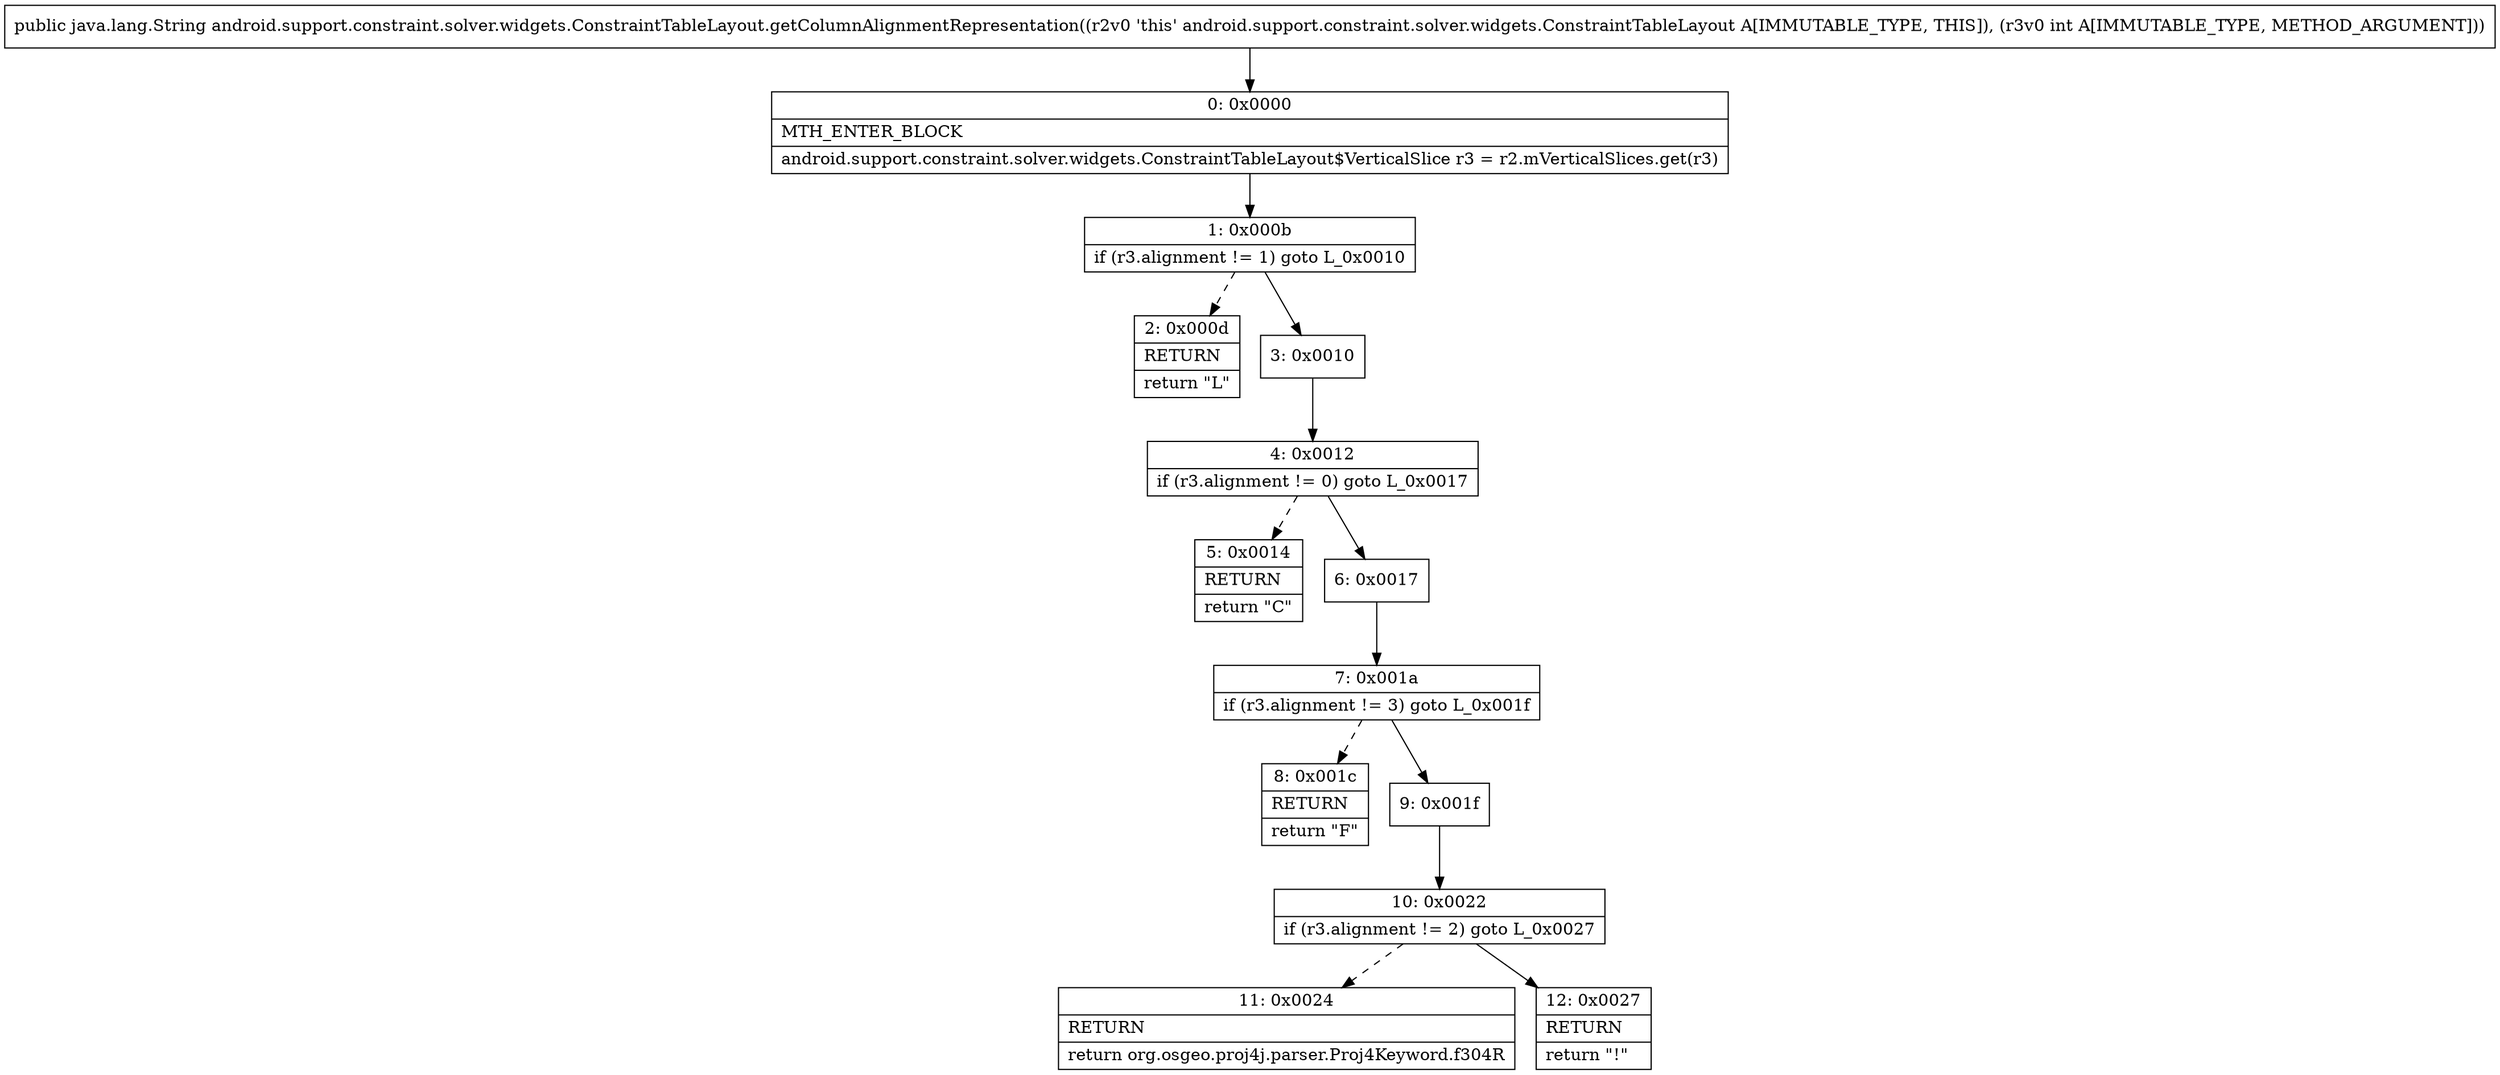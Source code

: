 digraph "CFG forandroid.support.constraint.solver.widgets.ConstraintTableLayout.getColumnAlignmentRepresentation(I)Ljava\/lang\/String;" {
Node_0 [shape=record,label="{0\:\ 0x0000|MTH_ENTER_BLOCK\l|android.support.constraint.solver.widgets.ConstraintTableLayout$VerticalSlice r3 = r2.mVerticalSlices.get(r3)\l}"];
Node_1 [shape=record,label="{1\:\ 0x000b|if (r3.alignment != 1) goto L_0x0010\l}"];
Node_2 [shape=record,label="{2\:\ 0x000d|RETURN\l|return \"L\"\l}"];
Node_3 [shape=record,label="{3\:\ 0x0010}"];
Node_4 [shape=record,label="{4\:\ 0x0012|if (r3.alignment != 0) goto L_0x0017\l}"];
Node_5 [shape=record,label="{5\:\ 0x0014|RETURN\l|return \"C\"\l}"];
Node_6 [shape=record,label="{6\:\ 0x0017}"];
Node_7 [shape=record,label="{7\:\ 0x001a|if (r3.alignment != 3) goto L_0x001f\l}"];
Node_8 [shape=record,label="{8\:\ 0x001c|RETURN\l|return \"F\"\l}"];
Node_9 [shape=record,label="{9\:\ 0x001f}"];
Node_10 [shape=record,label="{10\:\ 0x0022|if (r3.alignment != 2) goto L_0x0027\l}"];
Node_11 [shape=record,label="{11\:\ 0x0024|RETURN\l|return org.osgeo.proj4j.parser.Proj4Keyword.f304R\l}"];
Node_12 [shape=record,label="{12\:\ 0x0027|RETURN\l|return \"!\"\l}"];
MethodNode[shape=record,label="{public java.lang.String android.support.constraint.solver.widgets.ConstraintTableLayout.getColumnAlignmentRepresentation((r2v0 'this' android.support.constraint.solver.widgets.ConstraintTableLayout A[IMMUTABLE_TYPE, THIS]), (r3v0 int A[IMMUTABLE_TYPE, METHOD_ARGUMENT])) }"];
MethodNode -> Node_0;
Node_0 -> Node_1;
Node_1 -> Node_2[style=dashed];
Node_1 -> Node_3;
Node_3 -> Node_4;
Node_4 -> Node_5[style=dashed];
Node_4 -> Node_6;
Node_6 -> Node_7;
Node_7 -> Node_8[style=dashed];
Node_7 -> Node_9;
Node_9 -> Node_10;
Node_10 -> Node_11[style=dashed];
Node_10 -> Node_12;
}

